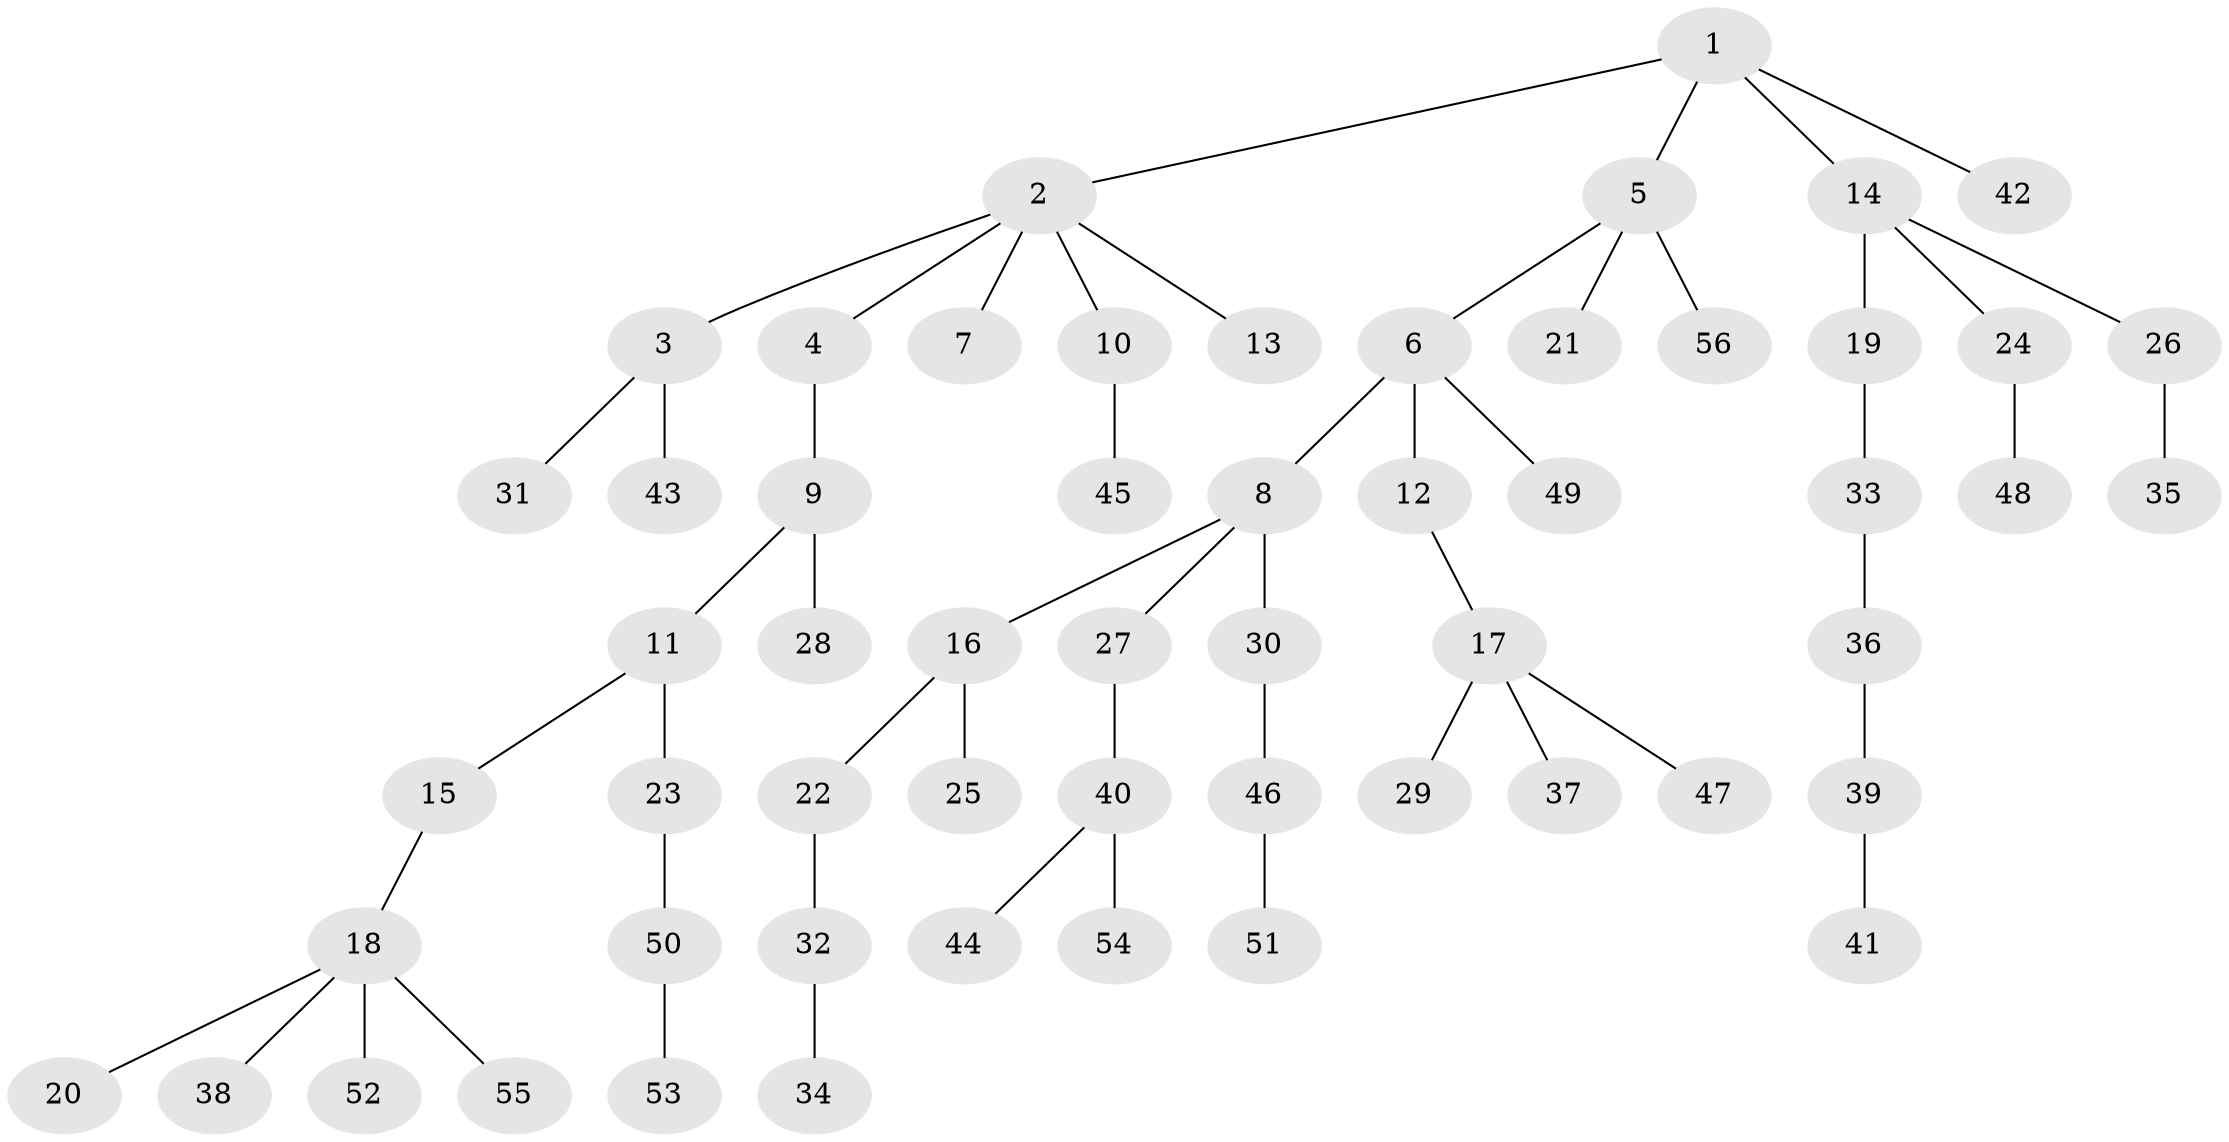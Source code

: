 // original degree distribution, {5: 0.0641025641025641, 7: 0.01282051282051282, 4: 0.07692307692307693, 2: 0.28205128205128205, 1: 0.5, 3: 0.0641025641025641}
// Generated by graph-tools (version 1.1) at 2025/51/03/04/25 22:51:51]
// undirected, 56 vertices, 55 edges
graph export_dot {
  node [color=gray90,style=filled];
  1;
  2;
  3;
  4;
  5;
  6;
  7;
  8;
  9;
  10;
  11;
  12;
  13;
  14;
  15;
  16;
  17;
  18;
  19;
  20;
  21;
  22;
  23;
  24;
  25;
  26;
  27;
  28;
  29;
  30;
  31;
  32;
  33;
  34;
  35;
  36;
  37;
  38;
  39;
  40;
  41;
  42;
  43;
  44;
  45;
  46;
  47;
  48;
  49;
  50;
  51;
  52;
  53;
  54;
  55;
  56;
  1 -- 2 [weight=1.0];
  1 -- 5 [weight=1.0];
  1 -- 14 [weight=1.0];
  1 -- 42 [weight=1.0];
  2 -- 3 [weight=1.0];
  2 -- 4 [weight=1.0];
  2 -- 7 [weight=1.0];
  2 -- 10 [weight=1.0];
  2 -- 13 [weight=1.0];
  3 -- 31 [weight=1.0];
  3 -- 43 [weight=1.0];
  4 -- 9 [weight=1.0];
  5 -- 6 [weight=1.0];
  5 -- 21 [weight=1.0];
  5 -- 56 [weight=1.0];
  6 -- 8 [weight=1.0];
  6 -- 12 [weight=1.0];
  6 -- 49 [weight=1.0];
  8 -- 16 [weight=1.0];
  8 -- 27 [weight=1.0];
  8 -- 30 [weight=1.0];
  9 -- 11 [weight=1.0];
  9 -- 28 [weight=1.0];
  10 -- 45 [weight=1.0];
  11 -- 15 [weight=1.0];
  11 -- 23 [weight=1.0];
  12 -- 17 [weight=1.0];
  14 -- 19 [weight=1.0];
  14 -- 24 [weight=1.0];
  14 -- 26 [weight=1.0];
  15 -- 18 [weight=1.0];
  16 -- 22 [weight=1.0];
  16 -- 25 [weight=1.0];
  17 -- 29 [weight=1.0];
  17 -- 37 [weight=1.0];
  17 -- 47 [weight=1.0];
  18 -- 20 [weight=1.0];
  18 -- 38 [weight=1.0];
  18 -- 52 [weight=1.0];
  18 -- 55 [weight=1.0];
  19 -- 33 [weight=1.0];
  22 -- 32 [weight=1.0];
  23 -- 50 [weight=1.0];
  24 -- 48 [weight=1.0];
  26 -- 35 [weight=1.0];
  27 -- 40 [weight=1.0];
  30 -- 46 [weight=1.0];
  32 -- 34 [weight=1.0];
  33 -- 36 [weight=1.0];
  36 -- 39 [weight=1.0];
  39 -- 41 [weight=1.0];
  40 -- 44 [weight=1.0];
  40 -- 54 [weight=1.0];
  46 -- 51 [weight=1.0];
  50 -- 53 [weight=1.0];
}
